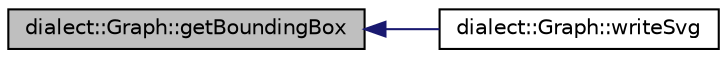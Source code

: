 digraph "dialect::Graph::getBoundingBox"
{
  edge [fontname="Helvetica",fontsize="10",labelfontname="Helvetica",labelfontsize="10"];
  node [fontname="Helvetica",fontsize="10",shape=record];
  rankdir="LR";
  Node78 [label="dialect::Graph::getBoundingBox",height=0.2,width=0.4,color="black", fillcolor="grey75", style="filled", fontcolor="black"];
  Node78 -> Node79 [dir="back",color="midnightblue",fontsize="10",style="solid",fontname="Helvetica"];
  Node79 [label="dialect::Graph::writeSvg",height=0.2,width=0.4,color="black", fillcolor="white", style="filled",URL="$classdialect_1_1Graph.html#abbb7c275cbba6760f40718dbcf265ea7",tooltip="Write SVG to represent this Graph. "];
}
